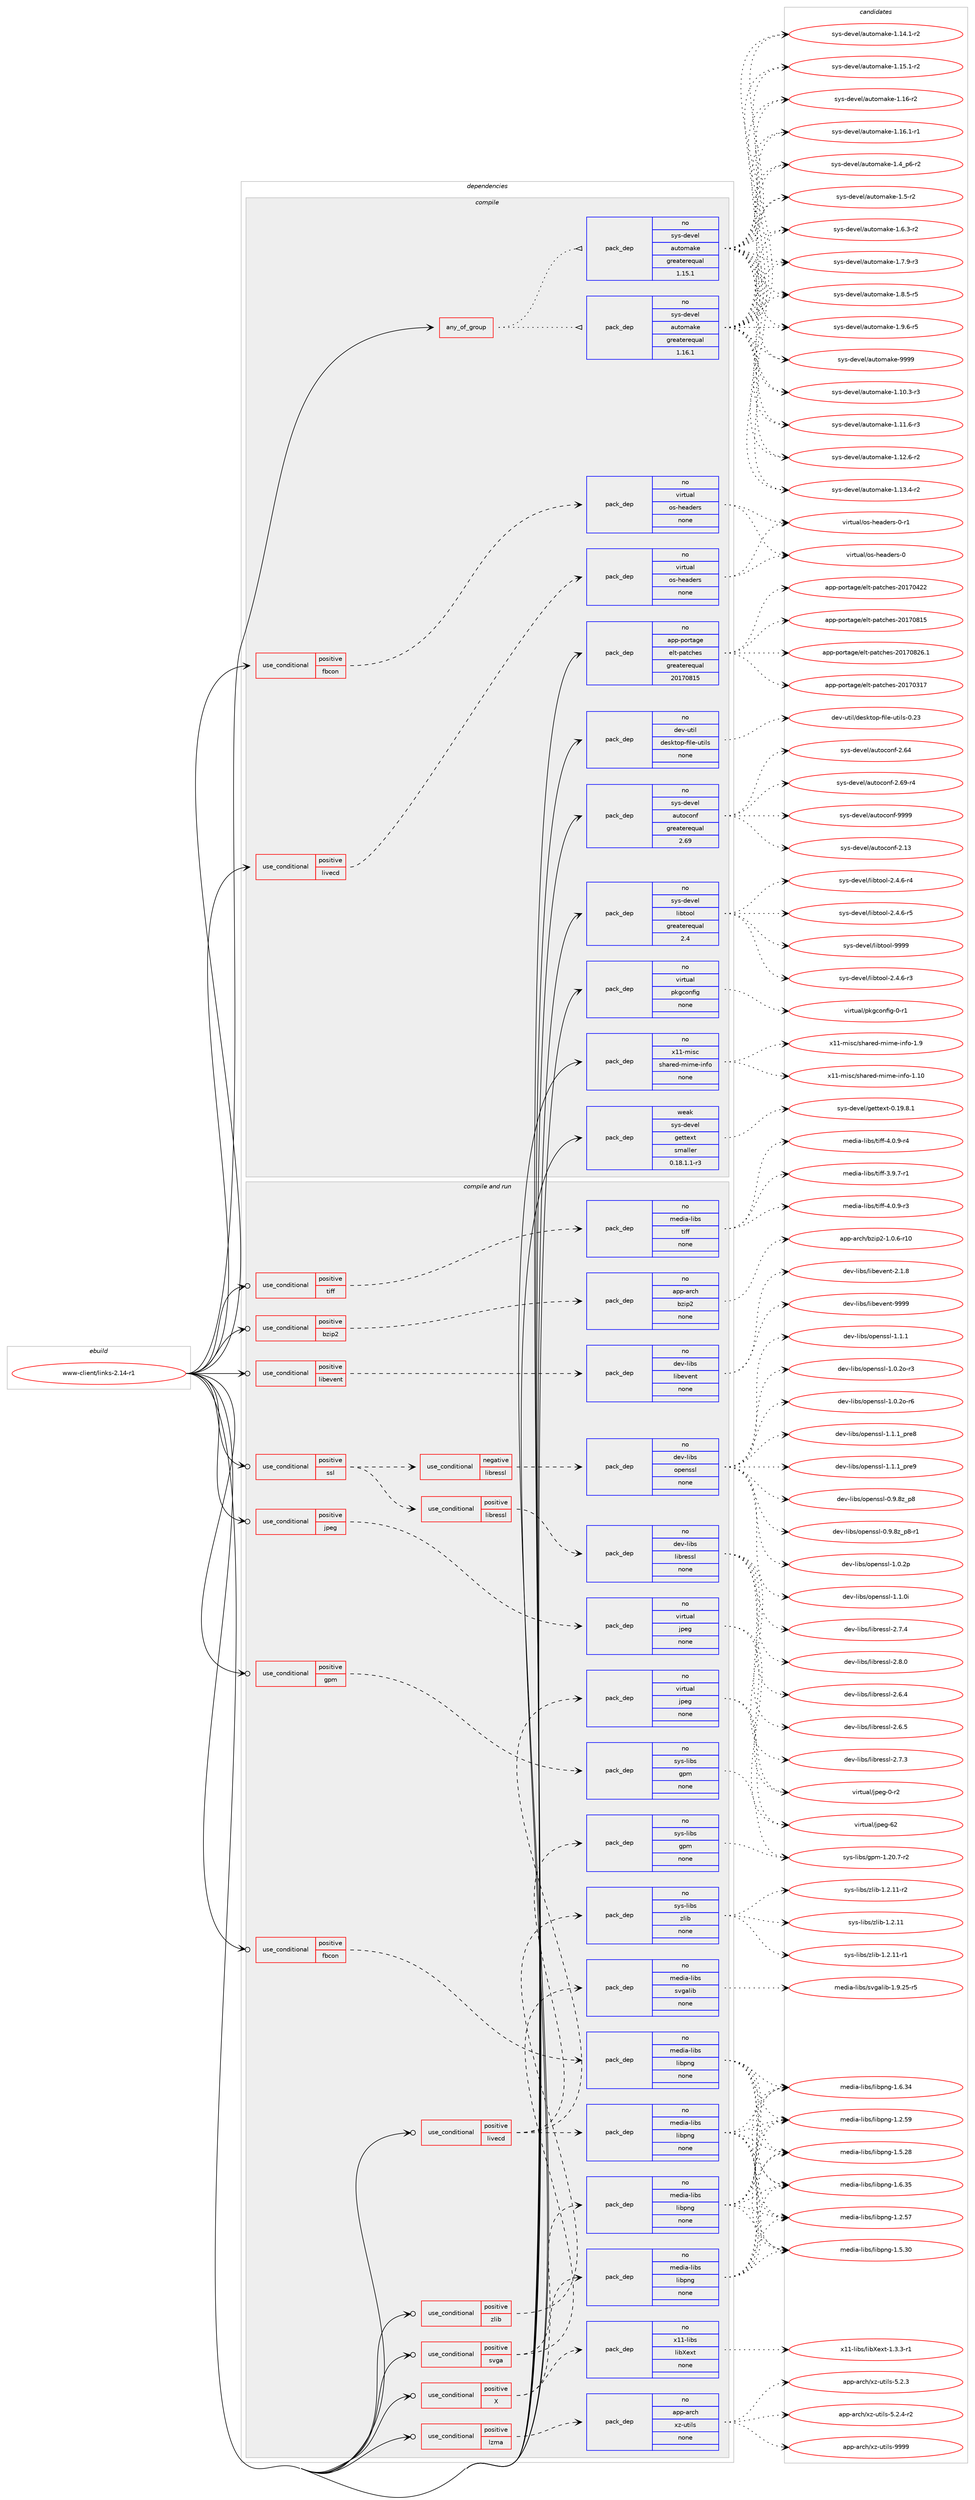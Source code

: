 digraph prolog {

# *************
# Graph options
# *************

newrank=true;
concentrate=true;
compound=true;
graph [rankdir=LR,fontname=Helvetica,fontsize=10,ranksep=1.5];#, ranksep=2.5, nodesep=0.2];
edge  [arrowhead=vee];
node  [fontname=Helvetica,fontsize=10];

# **********
# The ebuild
# **********

subgraph cluster_leftcol {
color=gray;
rank=same;
label=<<i>ebuild</i>>;
id [label="www-client/links-2.14-r1", color=red, width=4, href="../www-client/links-2.14-r1.svg"];
}

# ****************
# The dependencies
# ****************

subgraph cluster_midcol {
color=gray;
label=<<i>dependencies</i>>;
subgraph cluster_compile {
fillcolor="#eeeeee";
style=filled;
label=<<i>compile</i>>;
subgraph any249 {
dependency12171 [label=<<TABLE BORDER="0" CELLBORDER="1" CELLSPACING="0" CELLPADDING="4"><TR><TD CELLPADDING="10">any_of_group</TD></TR></TABLE>>, shape=none, color=red];subgraph pack8174 {
dependency12172 [label=<<TABLE BORDER="0" CELLBORDER="1" CELLSPACING="0" CELLPADDING="4" WIDTH="220"><TR><TD ROWSPAN="6" CELLPADDING="30">pack_dep</TD></TR><TR><TD WIDTH="110">no</TD></TR><TR><TD>sys-devel</TD></TR><TR><TD>automake</TD></TR><TR><TD>greaterequal</TD></TR><TR><TD>1.16.1</TD></TR></TABLE>>, shape=none, color=blue];
}
dependency12171:e -> dependency12172:w [weight=20,style="dotted",arrowhead="oinv"];
subgraph pack8175 {
dependency12173 [label=<<TABLE BORDER="0" CELLBORDER="1" CELLSPACING="0" CELLPADDING="4" WIDTH="220"><TR><TD ROWSPAN="6" CELLPADDING="30">pack_dep</TD></TR><TR><TD WIDTH="110">no</TD></TR><TR><TD>sys-devel</TD></TR><TR><TD>automake</TD></TR><TR><TD>greaterequal</TD></TR><TR><TD>1.15.1</TD></TR></TABLE>>, shape=none, color=blue];
}
dependency12171:e -> dependency12173:w [weight=20,style="dotted",arrowhead="oinv"];
}
id:e -> dependency12171:w [weight=20,style="solid",arrowhead="vee"];
subgraph cond3723 {
dependency12174 [label=<<TABLE BORDER="0" CELLBORDER="1" CELLSPACING="0" CELLPADDING="4"><TR><TD ROWSPAN="3" CELLPADDING="10">use_conditional</TD></TR><TR><TD>positive</TD></TR><TR><TD>fbcon</TD></TR></TABLE>>, shape=none, color=red];
subgraph pack8176 {
dependency12175 [label=<<TABLE BORDER="0" CELLBORDER="1" CELLSPACING="0" CELLPADDING="4" WIDTH="220"><TR><TD ROWSPAN="6" CELLPADDING="30">pack_dep</TD></TR><TR><TD WIDTH="110">no</TD></TR><TR><TD>virtual</TD></TR><TR><TD>os-headers</TD></TR><TR><TD>none</TD></TR><TR><TD></TD></TR></TABLE>>, shape=none, color=blue];
}
dependency12174:e -> dependency12175:w [weight=20,style="dashed",arrowhead="vee"];
}
id:e -> dependency12174:w [weight=20,style="solid",arrowhead="vee"];
subgraph cond3724 {
dependency12176 [label=<<TABLE BORDER="0" CELLBORDER="1" CELLSPACING="0" CELLPADDING="4"><TR><TD ROWSPAN="3" CELLPADDING="10">use_conditional</TD></TR><TR><TD>positive</TD></TR><TR><TD>livecd</TD></TR></TABLE>>, shape=none, color=red];
subgraph pack8177 {
dependency12177 [label=<<TABLE BORDER="0" CELLBORDER="1" CELLSPACING="0" CELLPADDING="4" WIDTH="220"><TR><TD ROWSPAN="6" CELLPADDING="30">pack_dep</TD></TR><TR><TD WIDTH="110">no</TD></TR><TR><TD>virtual</TD></TR><TR><TD>os-headers</TD></TR><TR><TD>none</TD></TR><TR><TD></TD></TR></TABLE>>, shape=none, color=blue];
}
dependency12176:e -> dependency12177:w [weight=20,style="dashed",arrowhead="vee"];
}
id:e -> dependency12176:w [weight=20,style="solid",arrowhead="vee"];
subgraph pack8178 {
dependency12178 [label=<<TABLE BORDER="0" CELLBORDER="1" CELLSPACING="0" CELLPADDING="4" WIDTH="220"><TR><TD ROWSPAN="6" CELLPADDING="30">pack_dep</TD></TR><TR><TD WIDTH="110">no</TD></TR><TR><TD>app-portage</TD></TR><TR><TD>elt-patches</TD></TR><TR><TD>greaterequal</TD></TR><TR><TD>20170815</TD></TR></TABLE>>, shape=none, color=blue];
}
id:e -> dependency12178:w [weight=20,style="solid",arrowhead="vee"];
subgraph pack8179 {
dependency12179 [label=<<TABLE BORDER="0" CELLBORDER="1" CELLSPACING="0" CELLPADDING="4" WIDTH="220"><TR><TD ROWSPAN="6" CELLPADDING="30">pack_dep</TD></TR><TR><TD WIDTH="110">no</TD></TR><TR><TD>dev-util</TD></TR><TR><TD>desktop-file-utils</TD></TR><TR><TD>none</TD></TR><TR><TD></TD></TR></TABLE>>, shape=none, color=blue];
}
id:e -> dependency12179:w [weight=20,style="solid",arrowhead="vee"];
subgraph pack8180 {
dependency12180 [label=<<TABLE BORDER="0" CELLBORDER="1" CELLSPACING="0" CELLPADDING="4" WIDTH="220"><TR><TD ROWSPAN="6" CELLPADDING="30">pack_dep</TD></TR><TR><TD WIDTH="110">no</TD></TR><TR><TD>sys-devel</TD></TR><TR><TD>autoconf</TD></TR><TR><TD>greaterequal</TD></TR><TR><TD>2.69</TD></TR></TABLE>>, shape=none, color=blue];
}
id:e -> dependency12180:w [weight=20,style="solid",arrowhead="vee"];
subgraph pack8181 {
dependency12181 [label=<<TABLE BORDER="0" CELLBORDER="1" CELLSPACING="0" CELLPADDING="4" WIDTH="220"><TR><TD ROWSPAN="6" CELLPADDING="30">pack_dep</TD></TR><TR><TD WIDTH="110">no</TD></TR><TR><TD>sys-devel</TD></TR><TR><TD>libtool</TD></TR><TR><TD>greaterequal</TD></TR><TR><TD>2.4</TD></TR></TABLE>>, shape=none, color=blue];
}
id:e -> dependency12181:w [weight=20,style="solid",arrowhead="vee"];
subgraph pack8182 {
dependency12182 [label=<<TABLE BORDER="0" CELLBORDER="1" CELLSPACING="0" CELLPADDING="4" WIDTH="220"><TR><TD ROWSPAN="6" CELLPADDING="30">pack_dep</TD></TR><TR><TD WIDTH="110">no</TD></TR><TR><TD>virtual</TD></TR><TR><TD>pkgconfig</TD></TR><TR><TD>none</TD></TR><TR><TD></TD></TR></TABLE>>, shape=none, color=blue];
}
id:e -> dependency12182:w [weight=20,style="solid",arrowhead="vee"];
subgraph pack8183 {
dependency12183 [label=<<TABLE BORDER="0" CELLBORDER="1" CELLSPACING="0" CELLPADDING="4" WIDTH="220"><TR><TD ROWSPAN="6" CELLPADDING="30">pack_dep</TD></TR><TR><TD WIDTH="110">no</TD></TR><TR><TD>x11-misc</TD></TR><TR><TD>shared-mime-info</TD></TR><TR><TD>none</TD></TR><TR><TD></TD></TR></TABLE>>, shape=none, color=blue];
}
id:e -> dependency12183:w [weight=20,style="solid",arrowhead="vee"];
subgraph pack8184 {
dependency12184 [label=<<TABLE BORDER="0" CELLBORDER="1" CELLSPACING="0" CELLPADDING="4" WIDTH="220"><TR><TD ROWSPAN="6" CELLPADDING="30">pack_dep</TD></TR><TR><TD WIDTH="110">weak</TD></TR><TR><TD>sys-devel</TD></TR><TR><TD>gettext</TD></TR><TR><TD>smaller</TD></TR><TR><TD>0.18.1.1-r3</TD></TR></TABLE>>, shape=none, color=blue];
}
id:e -> dependency12184:w [weight=20,style="solid",arrowhead="vee"];
}
subgraph cluster_compileandrun {
fillcolor="#eeeeee";
style=filled;
label=<<i>compile and run</i>>;
subgraph cond3725 {
dependency12185 [label=<<TABLE BORDER="0" CELLBORDER="1" CELLSPACING="0" CELLPADDING="4"><TR><TD ROWSPAN="3" CELLPADDING="10">use_conditional</TD></TR><TR><TD>positive</TD></TR><TR><TD>X</TD></TR></TABLE>>, shape=none, color=red];
subgraph pack8185 {
dependency12186 [label=<<TABLE BORDER="0" CELLBORDER="1" CELLSPACING="0" CELLPADDING="4" WIDTH="220"><TR><TD ROWSPAN="6" CELLPADDING="30">pack_dep</TD></TR><TR><TD WIDTH="110">no</TD></TR><TR><TD>media-libs</TD></TR><TR><TD>libpng</TD></TR><TR><TD>none</TD></TR><TR><TD></TD></TR></TABLE>>, shape=none, color=blue];
}
dependency12185:e -> dependency12186:w [weight=20,style="dashed",arrowhead="vee"];
subgraph pack8186 {
dependency12187 [label=<<TABLE BORDER="0" CELLBORDER="1" CELLSPACING="0" CELLPADDING="4" WIDTH="220"><TR><TD ROWSPAN="6" CELLPADDING="30">pack_dep</TD></TR><TR><TD WIDTH="110">no</TD></TR><TR><TD>x11-libs</TD></TR><TR><TD>libXext</TD></TR><TR><TD>none</TD></TR><TR><TD></TD></TR></TABLE>>, shape=none, color=blue];
}
dependency12185:e -> dependency12187:w [weight=20,style="dashed",arrowhead="vee"];
}
id:e -> dependency12185:w [weight=20,style="solid",arrowhead="odotvee"];
subgraph cond3726 {
dependency12188 [label=<<TABLE BORDER="0" CELLBORDER="1" CELLSPACING="0" CELLPADDING="4"><TR><TD ROWSPAN="3" CELLPADDING="10">use_conditional</TD></TR><TR><TD>positive</TD></TR><TR><TD>bzip2</TD></TR></TABLE>>, shape=none, color=red];
subgraph pack8187 {
dependency12189 [label=<<TABLE BORDER="0" CELLBORDER="1" CELLSPACING="0" CELLPADDING="4" WIDTH="220"><TR><TD ROWSPAN="6" CELLPADDING="30">pack_dep</TD></TR><TR><TD WIDTH="110">no</TD></TR><TR><TD>app-arch</TD></TR><TR><TD>bzip2</TD></TR><TR><TD>none</TD></TR><TR><TD></TD></TR></TABLE>>, shape=none, color=blue];
}
dependency12188:e -> dependency12189:w [weight=20,style="dashed",arrowhead="vee"];
}
id:e -> dependency12188:w [weight=20,style="solid",arrowhead="odotvee"];
subgraph cond3727 {
dependency12190 [label=<<TABLE BORDER="0" CELLBORDER="1" CELLSPACING="0" CELLPADDING="4"><TR><TD ROWSPAN="3" CELLPADDING="10">use_conditional</TD></TR><TR><TD>positive</TD></TR><TR><TD>fbcon</TD></TR></TABLE>>, shape=none, color=red];
subgraph pack8188 {
dependency12191 [label=<<TABLE BORDER="0" CELLBORDER="1" CELLSPACING="0" CELLPADDING="4" WIDTH="220"><TR><TD ROWSPAN="6" CELLPADDING="30">pack_dep</TD></TR><TR><TD WIDTH="110">no</TD></TR><TR><TD>media-libs</TD></TR><TR><TD>libpng</TD></TR><TR><TD>none</TD></TR><TR><TD></TD></TR></TABLE>>, shape=none, color=blue];
}
dependency12190:e -> dependency12191:w [weight=20,style="dashed",arrowhead="vee"];
}
id:e -> dependency12190:w [weight=20,style="solid",arrowhead="odotvee"];
subgraph cond3728 {
dependency12192 [label=<<TABLE BORDER="0" CELLBORDER="1" CELLSPACING="0" CELLPADDING="4"><TR><TD ROWSPAN="3" CELLPADDING="10">use_conditional</TD></TR><TR><TD>positive</TD></TR><TR><TD>gpm</TD></TR></TABLE>>, shape=none, color=red];
subgraph pack8189 {
dependency12193 [label=<<TABLE BORDER="0" CELLBORDER="1" CELLSPACING="0" CELLPADDING="4" WIDTH="220"><TR><TD ROWSPAN="6" CELLPADDING="30">pack_dep</TD></TR><TR><TD WIDTH="110">no</TD></TR><TR><TD>sys-libs</TD></TR><TR><TD>gpm</TD></TR><TR><TD>none</TD></TR><TR><TD></TD></TR></TABLE>>, shape=none, color=blue];
}
dependency12192:e -> dependency12193:w [weight=20,style="dashed",arrowhead="vee"];
}
id:e -> dependency12192:w [weight=20,style="solid",arrowhead="odotvee"];
subgraph cond3729 {
dependency12194 [label=<<TABLE BORDER="0" CELLBORDER="1" CELLSPACING="0" CELLPADDING="4"><TR><TD ROWSPAN="3" CELLPADDING="10">use_conditional</TD></TR><TR><TD>positive</TD></TR><TR><TD>jpeg</TD></TR></TABLE>>, shape=none, color=red];
subgraph pack8190 {
dependency12195 [label=<<TABLE BORDER="0" CELLBORDER="1" CELLSPACING="0" CELLPADDING="4" WIDTH="220"><TR><TD ROWSPAN="6" CELLPADDING="30">pack_dep</TD></TR><TR><TD WIDTH="110">no</TD></TR><TR><TD>virtual</TD></TR><TR><TD>jpeg</TD></TR><TR><TD>none</TD></TR><TR><TD></TD></TR></TABLE>>, shape=none, color=blue];
}
dependency12194:e -> dependency12195:w [weight=20,style="dashed",arrowhead="vee"];
}
id:e -> dependency12194:w [weight=20,style="solid",arrowhead="odotvee"];
subgraph cond3730 {
dependency12196 [label=<<TABLE BORDER="0" CELLBORDER="1" CELLSPACING="0" CELLPADDING="4"><TR><TD ROWSPAN="3" CELLPADDING="10">use_conditional</TD></TR><TR><TD>positive</TD></TR><TR><TD>libevent</TD></TR></TABLE>>, shape=none, color=red];
subgraph pack8191 {
dependency12197 [label=<<TABLE BORDER="0" CELLBORDER="1" CELLSPACING="0" CELLPADDING="4" WIDTH="220"><TR><TD ROWSPAN="6" CELLPADDING="30">pack_dep</TD></TR><TR><TD WIDTH="110">no</TD></TR><TR><TD>dev-libs</TD></TR><TR><TD>libevent</TD></TR><TR><TD>none</TD></TR><TR><TD></TD></TR></TABLE>>, shape=none, color=blue];
}
dependency12196:e -> dependency12197:w [weight=20,style="dashed",arrowhead="vee"];
}
id:e -> dependency12196:w [weight=20,style="solid",arrowhead="odotvee"];
subgraph cond3731 {
dependency12198 [label=<<TABLE BORDER="0" CELLBORDER="1" CELLSPACING="0" CELLPADDING="4"><TR><TD ROWSPAN="3" CELLPADDING="10">use_conditional</TD></TR><TR><TD>positive</TD></TR><TR><TD>livecd</TD></TR></TABLE>>, shape=none, color=red];
subgraph pack8192 {
dependency12199 [label=<<TABLE BORDER="0" CELLBORDER="1" CELLSPACING="0" CELLPADDING="4" WIDTH="220"><TR><TD ROWSPAN="6" CELLPADDING="30">pack_dep</TD></TR><TR><TD WIDTH="110">no</TD></TR><TR><TD>media-libs</TD></TR><TR><TD>libpng</TD></TR><TR><TD>none</TD></TR><TR><TD></TD></TR></TABLE>>, shape=none, color=blue];
}
dependency12198:e -> dependency12199:w [weight=20,style="dashed",arrowhead="vee"];
subgraph pack8193 {
dependency12200 [label=<<TABLE BORDER="0" CELLBORDER="1" CELLSPACING="0" CELLPADDING="4" WIDTH="220"><TR><TD ROWSPAN="6" CELLPADDING="30">pack_dep</TD></TR><TR><TD WIDTH="110">no</TD></TR><TR><TD>sys-libs</TD></TR><TR><TD>gpm</TD></TR><TR><TD>none</TD></TR><TR><TD></TD></TR></TABLE>>, shape=none, color=blue];
}
dependency12198:e -> dependency12200:w [weight=20,style="dashed",arrowhead="vee"];
subgraph pack8194 {
dependency12201 [label=<<TABLE BORDER="0" CELLBORDER="1" CELLSPACING="0" CELLPADDING="4" WIDTH="220"><TR><TD ROWSPAN="6" CELLPADDING="30">pack_dep</TD></TR><TR><TD WIDTH="110">no</TD></TR><TR><TD>virtual</TD></TR><TR><TD>jpeg</TD></TR><TR><TD>none</TD></TR><TR><TD></TD></TR></TABLE>>, shape=none, color=blue];
}
dependency12198:e -> dependency12201:w [weight=20,style="dashed",arrowhead="vee"];
}
id:e -> dependency12198:w [weight=20,style="solid",arrowhead="odotvee"];
subgraph cond3732 {
dependency12202 [label=<<TABLE BORDER="0" CELLBORDER="1" CELLSPACING="0" CELLPADDING="4"><TR><TD ROWSPAN="3" CELLPADDING="10">use_conditional</TD></TR><TR><TD>positive</TD></TR><TR><TD>lzma</TD></TR></TABLE>>, shape=none, color=red];
subgraph pack8195 {
dependency12203 [label=<<TABLE BORDER="0" CELLBORDER="1" CELLSPACING="0" CELLPADDING="4" WIDTH="220"><TR><TD ROWSPAN="6" CELLPADDING="30">pack_dep</TD></TR><TR><TD WIDTH="110">no</TD></TR><TR><TD>app-arch</TD></TR><TR><TD>xz-utils</TD></TR><TR><TD>none</TD></TR><TR><TD></TD></TR></TABLE>>, shape=none, color=blue];
}
dependency12202:e -> dependency12203:w [weight=20,style="dashed",arrowhead="vee"];
}
id:e -> dependency12202:w [weight=20,style="solid",arrowhead="odotvee"];
subgraph cond3733 {
dependency12204 [label=<<TABLE BORDER="0" CELLBORDER="1" CELLSPACING="0" CELLPADDING="4"><TR><TD ROWSPAN="3" CELLPADDING="10">use_conditional</TD></TR><TR><TD>positive</TD></TR><TR><TD>ssl</TD></TR></TABLE>>, shape=none, color=red];
subgraph cond3734 {
dependency12205 [label=<<TABLE BORDER="0" CELLBORDER="1" CELLSPACING="0" CELLPADDING="4"><TR><TD ROWSPAN="3" CELLPADDING="10">use_conditional</TD></TR><TR><TD>negative</TD></TR><TR><TD>libressl</TD></TR></TABLE>>, shape=none, color=red];
subgraph pack8196 {
dependency12206 [label=<<TABLE BORDER="0" CELLBORDER="1" CELLSPACING="0" CELLPADDING="4" WIDTH="220"><TR><TD ROWSPAN="6" CELLPADDING="30">pack_dep</TD></TR><TR><TD WIDTH="110">no</TD></TR><TR><TD>dev-libs</TD></TR><TR><TD>openssl</TD></TR><TR><TD>none</TD></TR><TR><TD></TD></TR></TABLE>>, shape=none, color=blue];
}
dependency12205:e -> dependency12206:w [weight=20,style="dashed",arrowhead="vee"];
}
dependency12204:e -> dependency12205:w [weight=20,style="dashed",arrowhead="vee"];
subgraph cond3735 {
dependency12207 [label=<<TABLE BORDER="0" CELLBORDER="1" CELLSPACING="0" CELLPADDING="4"><TR><TD ROWSPAN="3" CELLPADDING="10">use_conditional</TD></TR><TR><TD>positive</TD></TR><TR><TD>libressl</TD></TR></TABLE>>, shape=none, color=red];
subgraph pack8197 {
dependency12208 [label=<<TABLE BORDER="0" CELLBORDER="1" CELLSPACING="0" CELLPADDING="4" WIDTH="220"><TR><TD ROWSPAN="6" CELLPADDING="30">pack_dep</TD></TR><TR><TD WIDTH="110">no</TD></TR><TR><TD>dev-libs</TD></TR><TR><TD>libressl</TD></TR><TR><TD>none</TD></TR><TR><TD></TD></TR></TABLE>>, shape=none, color=blue];
}
dependency12207:e -> dependency12208:w [weight=20,style="dashed",arrowhead="vee"];
}
dependency12204:e -> dependency12207:w [weight=20,style="dashed",arrowhead="vee"];
}
id:e -> dependency12204:w [weight=20,style="solid",arrowhead="odotvee"];
subgraph cond3736 {
dependency12209 [label=<<TABLE BORDER="0" CELLBORDER="1" CELLSPACING="0" CELLPADDING="4"><TR><TD ROWSPAN="3" CELLPADDING="10">use_conditional</TD></TR><TR><TD>positive</TD></TR><TR><TD>svga</TD></TR></TABLE>>, shape=none, color=red];
subgraph pack8198 {
dependency12210 [label=<<TABLE BORDER="0" CELLBORDER="1" CELLSPACING="0" CELLPADDING="4" WIDTH="220"><TR><TD ROWSPAN="6" CELLPADDING="30">pack_dep</TD></TR><TR><TD WIDTH="110">no</TD></TR><TR><TD>media-libs</TD></TR><TR><TD>libpng</TD></TR><TR><TD>none</TD></TR><TR><TD></TD></TR></TABLE>>, shape=none, color=blue];
}
dependency12209:e -> dependency12210:w [weight=20,style="dashed",arrowhead="vee"];
subgraph pack8199 {
dependency12211 [label=<<TABLE BORDER="0" CELLBORDER="1" CELLSPACING="0" CELLPADDING="4" WIDTH="220"><TR><TD ROWSPAN="6" CELLPADDING="30">pack_dep</TD></TR><TR><TD WIDTH="110">no</TD></TR><TR><TD>media-libs</TD></TR><TR><TD>svgalib</TD></TR><TR><TD>none</TD></TR><TR><TD></TD></TR></TABLE>>, shape=none, color=blue];
}
dependency12209:e -> dependency12211:w [weight=20,style="dashed",arrowhead="vee"];
}
id:e -> dependency12209:w [weight=20,style="solid",arrowhead="odotvee"];
subgraph cond3737 {
dependency12212 [label=<<TABLE BORDER="0" CELLBORDER="1" CELLSPACING="0" CELLPADDING="4"><TR><TD ROWSPAN="3" CELLPADDING="10">use_conditional</TD></TR><TR><TD>positive</TD></TR><TR><TD>tiff</TD></TR></TABLE>>, shape=none, color=red];
subgraph pack8200 {
dependency12213 [label=<<TABLE BORDER="0" CELLBORDER="1" CELLSPACING="0" CELLPADDING="4" WIDTH="220"><TR><TD ROWSPAN="6" CELLPADDING="30">pack_dep</TD></TR><TR><TD WIDTH="110">no</TD></TR><TR><TD>media-libs</TD></TR><TR><TD>tiff</TD></TR><TR><TD>none</TD></TR><TR><TD></TD></TR></TABLE>>, shape=none, color=blue];
}
dependency12212:e -> dependency12213:w [weight=20,style="dashed",arrowhead="vee"];
}
id:e -> dependency12212:w [weight=20,style="solid",arrowhead="odotvee"];
subgraph cond3738 {
dependency12214 [label=<<TABLE BORDER="0" CELLBORDER="1" CELLSPACING="0" CELLPADDING="4"><TR><TD ROWSPAN="3" CELLPADDING="10">use_conditional</TD></TR><TR><TD>positive</TD></TR><TR><TD>zlib</TD></TR></TABLE>>, shape=none, color=red];
subgraph pack8201 {
dependency12215 [label=<<TABLE BORDER="0" CELLBORDER="1" CELLSPACING="0" CELLPADDING="4" WIDTH="220"><TR><TD ROWSPAN="6" CELLPADDING="30">pack_dep</TD></TR><TR><TD WIDTH="110">no</TD></TR><TR><TD>sys-libs</TD></TR><TR><TD>zlib</TD></TR><TR><TD>none</TD></TR><TR><TD></TD></TR></TABLE>>, shape=none, color=blue];
}
dependency12214:e -> dependency12215:w [weight=20,style="dashed",arrowhead="vee"];
}
id:e -> dependency12214:w [weight=20,style="solid",arrowhead="odotvee"];
}
subgraph cluster_run {
fillcolor="#eeeeee";
style=filled;
label=<<i>run</i>>;
}
}

# **************
# The candidates
# **************

subgraph cluster_choices {
rank=same;
color=gray;
label=<<i>candidates</i>>;

subgraph choice8174 {
color=black;
nodesep=1;
choice11512111545100101118101108479711711611110997107101454946494846514511451 [label="sys-devel/automake-1.10.3-r3", color=red, width=4,href="../sys-devel/automake-1.10.3-r3.svg"];
choice11512111545100101118101108479711711611110997107101454946494946544511451 [label="sys-devel/automake-1.11.6-r3", color=red, width=4,href="../sys-devel/automake-1.11.6-r3.svg"];
choice11512111545100101118101108479711711611110997107101454946495046544511450 [label="sys-devel/automake-1.12.6-r2", color=red, width=4,href="../sys-devel/automake-1.12.6-r2.svg"];
choice11512111545100101118101108479711711611110997107101454946495146524511450 [label="sys-devel/automake-1.13.4-r2", color=red, width=4,href="../sys-devel/automake-1.13.4-r2.svg"];
choice11512111545100101118101108479711711611110997107101454946495246494511450 [label="sys-devel/automake-1.14.1-r2", color=red, width=4,href="../sys-devel/automake-1.14.1-r2.svg"];
choice11512111545100101118101108479711711611110997107101454946495346494511450 [label="sys-devel/automake-1.15.1-r2", color=red, width=4,href="../sys-devel/automake-1.15.1-r2.svg"];
choice1151211154510010111810110847971171161111099710710145494649544511450 [label="sys-devel/automake-1.16-r2", color=red, width=4,href="../sys-devel/automake-1.16-r2.svg"];
choice11512111545100101118101108479711711611110997107101454946495446494511449 [label="sys-devel/automake-1.16.1-r1", color=red, width=4,href="../sys-devel/automake-1.16.1-r1.svg"];
choice115121115451001011181011084797117116111109971071014549465295112544511450 [label="sys-devel/automake-1.4_p6-r2", color=red, width=4,href="../sys-devel/automake-1.4_p6-r2.svg"];
choice11512111545100101118101108479711711611110997107101454946534511450 [label="sys-devel/automake-1.5-r2", color=red, width=4,href="../sys-devel/automake-1.5-r2.svg"];
choice115121115451001011181011084797117116111109971071014549465446514511450 [label="sys-devel/automake-1.6.3-r2", color=red, width=4,href="../sys-devel/automake-1.6.3-r2.svg"];
choice115121115451001011181011084797117116111109971071014549465546574511451 [label="sys-devel/automake-1.7.9-r3", color=red, width=4,href="../sys-devel/automake-1.7.9-r3.svg"];
choice115121115451001011181011084797117116111109971071014549465646534511453 [label="sys-devel/automake-1.8.5-r5", color=red, width=4,href="../sys-devel/automake-1.8.5-r5.svg"];
choice115121115451001011181011084797117116111109971071014549465746544511453 [label="sys-devel/automake-1.9.6-r5", color=red, width=4,href="../sys-devel/automake-1.9.6-r5.svg"];
choice115121115451001011181011084797117116111109971071014557575757 [label="sys-devel/automake-9999", color=red, width=4,href="../sys-devel/automake-9999.svg"];
dependency12172:e -> choice11512111545100101118101108479711711611110997107101454946494846514511451:w [style=dotted,weight="100"];
dependency12172:e -> choice11512111545100101118101108479711711611110997107101454946494946544511451:w [style=dotted,weight="100"];
dependency12172:e -> choice11512111545100101118101108479711711611110997107101454946495046544511450:w [style=dotted,weight="100"];
dependency12172:e -> choice11512111545100101118101108479711711611110997107101454946495146524511450:w [style=dotted,weight="100"];
dependency12172:e -> choice11512111545100101118101108479711711611110997107101454946495246494511450:w [style=dotted,weight="100"];
dependency12172:e -> choice11512111545100101118101108479711711611110997107101454946495346494511450:w [style=dotted,weight="100"];
dependency12172:e -> choice1151211154510010111810110847971171161111099710710145494649544511450:w [style=dotted,weight="100"];
dependency12172:e -> choice11512111545100101118101108479711711611110997107101454946495446494511449:w [style=dotted,weight="100"];
dependency12172:e -> choice115121115451001011181011084797117116111109971071014549465295112544511450:w [style=dotted,weight="100"];
dependency12172:e -> choice11512111545100101118101108479711711611110997107101454946534511450:w [style=dotted,weight="100"];
dependency12172:e -> choice115121115451001011181011084797117116111109971071014549465446514511450:w [style=dotted,weight="100"];
dependency12172:e -> choice115121115451001011181011084797117116111109971071014549465546574511451:w [style=dotted,weight="100"];
dependency12172:e -> choice115121115451001011181011084797117116111109971071014549465646534511453:w [style=dotted,weight="100"];
dependency12172:e -> choice115121115451001011181011084797117116111109971071014549465746544511453:w [style=dotted,weight="100"];
dependency12172:e -> choice115121115451001011181011084797117116111109971071014557575757:w [style=dotted,weight="100"];
}
subgraph choice8175 {
color=black;
nodesep=1;
choice11512111545100101118101108479711711611110997107101454946494846514511451 [label="sys-devel/automake-1.10.3-r3", color=red, width=4,href="../sys-devel/automake-1.10.3-r3.svg"];
choice11512111545100101118101108479711711611110997107101454946494946544511451 [label="sys-devel/automake-1.11.6-r3", color=red, width=4,href="../sys-devel/automake-1.11.6-r3.svg"];
choice11512111545100101118101108479711711611110997107101454946495046544511450 [label="sys-devel/automake-1.12.6-r2", color=red, width=4,href="../sys-devel/automake-1.12.6-r2.svg"];
choice11512111545100101118101108479711711611110997107101454946495146524511450 [label="sys-devel/automake-1.13.4-r2", color=red, width=4,href="../sys-devel/automake-1.13.4-r2.svg"];
choice11512111545100101118101108479711711611110997107101454946495246494511450 [label="sys-devel/automake-1.14.1-r2", color=red, width=4,href="../sys-devel/automake-1.14.1-r2.svg"];
choice11512111545100101118101108479711711611110997107101454946495346494511450 [label="sys-devel/automake-1.15.1-r2", color=red, width=4,href="../sys-devel/automake-1.15.1-r2.svg"];
choice1151211154510010111810110847971171161111099710710145494649544511450 [label="sys-devel/automake-1.16-r2", color=red, width=4,href="../sys-devel/automake-1.16-r2.svg"];
choice11512111545100101118101108479711711611110997107101454946495446494511449 [label="sys-devel/automake-1.16.1-r1", color=red, width=4,href="../sys-devel/automake-1.16.1-r1.svg"];
choice115121115451001011181011084797117116111109971071014549465295112544511450 [label="sys-devel/automake-1.4_p6-r2", color=red, width=4,href="../sys-devel/automake-1.4_p6-r2.svg"];
choice11512111545100101118101108479711711611110997107101454946534511450 [label="sys-devel/automake-1.5-r2", color=red, width=4,href="../sys-devel/automake-1.5-r2.svg"];
choice115121115451001011181011084797117116111109971071014549465446514511450 [label="sys-devel/automake-1.6.3-r2", color=red, width=4,href="../sys-devel/automake-1.6.3-r2.svg"];
choice115121115451001011181011084797117116111109971071014549465546574511451 [label="sys-devel/automake-1.7.9-r3", color=red, width=4,href="../sys-devel/automake-1.7.9-r3.svg"];
choice115121115451001011181011084797117116111109971071014549465646534511453 [label="sys-devel/automake-1.8.5-r5", color=red, width=4,href="../sys-devel/automake-1.8.5-r5.svg"];
choice115121115451001011181011084797117116111109971071014549465746544511453 [label="sys-devel/automake-1.9.6-r5", color=red, width=4,href="../sys-devel/automake-1.9.6-r5.svg"];
choice115121115451001011181011084797117116111109971071014557575757 [label="sys-devel/automake-9999", color=red, width=4,href="../sys-devel/automake-9999.svg"];
dependency12173:e -> choice11512111545100101118101108479711711611110997107101454946494846514511451:w [style=dotted,weight="100"];
dependency12173:e -> choice11512111545100101118101108479711711611110997107101454946494946544511451:w [style=dotted,weight="100"];
dependency12173:e -> choice11512111545100101118101108479711711611110997107101454946495046544511450:w [style=dotted,weight="100"];
dependency12173:e -> choice11512111545100101118101108479711711611110997107101454946495146524511450:w [style=dotted,weight="100"];
dependency12173:e -> choice11512111545100101118101108479711711611110997107101454946495246494511450:w [style=dotted,weight="100"];
dependency12173:e -> choice11512111545100101118101108479711711611110997107101454946495346494511450:w [style=dotted,weight="100"];
dependency12173:e -> choice1151211154510010111810110847971171161111099710710145494649544511450:w [style=dotted,weight="100"];
dependency12173:e -> choice11512111545100101118101108479711711611110997107101454946495446494511449:w [style=dotted,weight="100"];
dependency12173:e -> choice115121115451001011181011084797117116111109971071014549465295112544511450:w [style=dotted,weight="100"];
dependency12173:e -> choice11512111545100101118101108479711711611110997107101454946534511450:w [style=dotted,weight="100"];
dependency12173:e -> choice115121115451001011181011084797117116111109971071014549465446514511450:w [style=dotted,weight="100"];
dependency12173:e -> choice115121115451001011181011084797117116111109971071014549465546574511451:w [style=dotted,weight="100"];
dependency12173:e -> choice115121115451001011181011084797117116111109971071014549465646534511453:w [style=dotted,weight="100"];
dependency12173:e -> choice115121115451001011181011084797117116111109971071014549465746544511453:w [style=dotted,weight="100"];
dependency12173:e -> choice115121115451001011181011084797117116111109971071014557575757:w [style=dotted,weight="100"];
}
subgraph choice8176 {
color=black;
nodesep=1;
choice118105114116117971084711111545104101971001011141154548 [label="virtual/os-headers-0", color=red, width=4,href="../virtual/os-headers-0.svg"];
choice1181051141161179710847111115451041019710010111411545484511449 [label="virtual/os-headers-0-r1", color=red, width=4,href="../virtual/os-headers-0-r1.svg"];
dependency12175:e -> choice118105114116117971084711111545104101971001011141154548:w [style=dotted,weight="100"];
dependency12175:e -> choice1181051141161179710847111115451041019710010111411545484511449:w [style=dotted,weight="100"];
}
subgraph choice8177 {
color=black;
nodesep=1;
choice118105114116117971084711111545104101971001011141154548 [label="virtual/os-headers-0", color=red, width=4,href="../virtual/os-headers-0.svg"];
choice1181051141161179710847111115451041019710010111411545484511449 [label="virtual/os-headers-0-r1", color=red, width=4,href="../virtual/os-headers-0-r1.svg"];
dependency12177:e -> choice118105114116117971084711111545104101971001011141154548:w [style=dotted,weight="100"];
dependency12177:e -> choice1181051141161179710847111115451041019710010111411545484511449:w [style=dotted,weight="100"];
}
subgraph choice8178 {
color=black;
nodesep=1;
choice97112112451121111141169710310147101108116451129711699104101115455048495548514955 [label="app-portage/elt-patches-20170317", color=red, width=4,href="../app-portage/elt-patches-20170317.svg"];
choice97112112451121111141169710310147101108116451129711699104101115455048495548525050 [label="app-portage/elt-patches-20170422", color=red, width=4,href="../app-portage/elt-patches-20170422.svg"];
choice97112112451121111141169710310147101108116451129711699104101115455048495548564953 [label="app-portage/elt-patches-20170815", color=red, width=4,href="../app-portage/elt-patches-20170815.svg"];
choice971121124511211111411697103101471011081164511297116991041011154550484955485650544649 [label="app-portage/elt-patches-20170826.1", color=red, width=4,href="../app-portage/elt-patches-20170826.1.svg"];
dependency12178:e -> choice97112112451121111141169710310147101108116451129711699104101115455048495548514955:w [style=dotted,weight="100"];
dependency12178:e -> choice97112112451121111141169710310147101108116451129711699104101115455048495548525050:w [style=dotted,weight="100"];
dependency12178:e -> choice97112112451121111141169710310147101108116451129711699104101115455048495548564953:w [style=dotted,weight="100"];
dependency12178:e -> choice971121124511211111411697103101471011081164511297116991041011154550484955485650544649:w [style=dotted,weight="100"];
}
subgraph choice8179 {
color=black;
nodesep=1;
choice100101118451171161051084710010111510711611111245102105108101451171161051081154548465051 [label="dev-util/desktop-file-utils-0.23", color=red, width=4,href="../dev-util/desktop-file-utils-0.23.svg"];
dependency12179:e -> choice100101118451171161051084710010111510711611111245102105108101451171161051081154548465051:w [style=dotted,weight="100"];
}
subgraph choice8180 {
color=black;
nodesep=1;
choice115121115451001011181011084797117116111991111101024550464951 [label="sys-devel/autoconf-2.13", color=red, width=4,href="../sys-devel/autoconf-2.13.svg"];
choice115121115451001011181011084797117116111991111101024550465452 [label="sys-devel/autoconf-2.64", color=red, width=4,href="../sys-devel/autoconf-2.64.svg"];
choice1151211154510010111810110847971171161119911111010245504654574511452 [label="sys-devel/autoconf-2.69-r4", color=red, width=4,href="../sys-devel/autoconf-2.69-r4.svg"];
choice115121115451001011181011084797117116111991111101024557575757 [label="sys-devel/autoconf-9999", color=red, width=4,href="../sys-devel/autoconf-9999.svg"];
dependency12180:e -> choice115121115451001011181011084797117116111991111101024550464951:w [style=dotted,weight="100"];
dependency12180:e -> choice115121115451001011181011084797117116111991111101024550465452:w [style=dotted,weight="100"];
dependency12180:e -> choice1151211154510010111810110847971171161119911111010245504654574511452:w [style=dotted,weight="100"];
dependency12180:e -> choice115121115451001011181011084797117116111991111101024557575757:w [style=dotted,weight="100"];
}
subgraph choice8181 {
color=black;
nodesep=1;
choice1151211154510010111810110847108105981161111111084550465246544511451 [label="sys-devel/libtool-2.4.6-r3", color=red, width=4,href="../sys-devel/libtool-2.4.6-r3.svg"];
choice1151211154510010111810110847108105981161111111084550465246544511452 [label="sys-devel/libtool-2.4.6-r4", color=red, width=4,href="../sys-devel/libtool-2.4.6-r4.svg"];
choice1151211154510010111810110847108105981161111111084550465246544511453 [label="sys-devel/libtool-2.4.6-r5", color=red, width=4,href="../sys-devel/libtool-2.4.6-r5.svg"];
choice1151211154510010111810110847108105981161111111084557575757 [label="sys-devel/libtool-9999", color=red, width=4,href="../sys-devel/libtool-9999.svg"];
dependency12181:e -> choice1151211154510010111810110847108105981161111111084550465246544511451:w [style=dotted,weight="100"];
dependency12181:e -> choice1151211154510010111810110847108105981161111111084550465246544511452:w [style=dotted,weight="100"];
dependency12181:e -> choice1151211154510010111810110847108105981161111111084550465246544511453:w [style=dotted,weight="100"];
dependency12181:e -> choice1151211154510010111810110847108105981161111111084557575757:w [style=dotted,weight="100"];
}
subgraph choice8182 {
color=black;
nodesep=1;
choice11810511411611797108471121071039911111010210510345484511449 [label="virtual/pkgconfig-0-r1", color=red, width=4,href="../virtual/pkgconfig-0-r1.svg"];
dependency12182:e -> choice11810511411611797108471121071039911111010210510345484511449:w [style=dotted,weight="100"];
}
subgraph choice8183 {
color=black;
nodesep=1;
choice12049494510910511599471151049711410110045109105109101451051101021114549464948 [label="x11-misc/shared-mime-info-1.10", color=red, width=4,href="../x11-misc/shared-mime-info-1.10.svg"];
choice120494945109105115994711510497114101100451091051091014510511010211145494657 [label="x11-misc/shared-mime-info-1.9", color=red, width=4,href="../x11-misc/shared-mime-info-1.9.svg"];
dependency12183:e -> choice12049494510910511599471151049711410110045109105109101451051101021114549464948:w [style=dotted,weight="100"];
dependency12183:e -> choice120494945109105115994711510497114101100451091051091014510511010211145494657:w [style=dotted,weight="100"];
}
subgraph choice8184 {
color=black;
nodesep=1;
choice1151211154510010111810110847103101116116101120116454846495746564649 [label="sys-devel/gettext-0.19.8.1", color=red, width=4,href="../sys-devel/gettext-0.19.8.1.svg"];
dependency12184:e -> choice1151211154510010111810110847103101116116101120116454846495746564649:w [style=dotted,weight="100"];
}
subgraph choice8185 {
color=black;
nodesep=1;
choice109101100105974510810598115471081059811211010345494650465355 [label="media-libs/libpng-1.2.57", color=red, width=4,href="../media-libs/libpng-1.2.57.svg"];
choice109101100105974510810598115471081059811211010345494650465357 [label="media-libs/libpng-1.2.59", color=red, width=4,href="../media-libs/libpng-1.2.59.svg"];
choice109101100105974510810598115471081059811211010345494653465056 [label="media-libs/libpng-1.5.28", color=red, width=4,href="../media-libs/libpng-1.5.28.svg"];
choice109101100105974510810598115471081059811211010345494653465148 [label="media-libs/libpng-1.5.30", color=red, width=4,href="../media-libs/libpng-1.5.30.svg"];
choice109101100105974510810598115471081059811211010345494654465152 [label="media-libs/libpng-1.6.34", color=red, width=4,href="../media-libs/libpng-1.6.34.svg"];
choice109101100105974510810598115471081059811211010345494654465153 [label="media-libs/libpng-1.6.35", color=red, width=4,href="../media-libs/libpng-1.6.35.svg"];
dependency12186:e -> choice109101100105974510810598115471081059811211010345494650465355:w [style=dotted,weight="100"];
dependency12186:e -> choice109101100105974510810598115471081059811211010345494650465357:w [style=dotted,weight="100"];
dependency12186:e -> choice109101100105974510810598115471081059811211010345494653465056:w [style=dotted,weight="100"];
dependency12186:e -> choice109101100105974510810598115471081059811211010345494653465148:w [style=dotted,weight="100"];
dependency12186:e -> choice109101100105974510810598115471081059811211010345494654465152:w [style=dotted,weight="100"];
dependency12186:e -> choice109101100105974510810598115471081059811211010345494654465153:w [style=dotted,weight="100"];
}
subgraph choice8186 {
color=black;
nodesep=1;
choice120494945108105981154710810598881011201164549465146514511449 [label="x11-libs/libXext-1.3.3-r1", color=red, width=4,href="../x11-libs/libXext-1.3.3-r1.svg"];
dependency12187:e -> choice120494945108105981154710810598881011201164549465146514511449:w [style=dotted,weight="100"];
}
subgraph choice8187 {
color=black;
nodesep=1;
choice97112112459711499104479812210511250454946484654451144948 [label="app-arch/bzip2-1.0.6-r10", color=red, width=4,href="../app-arch/bzip2-1.0.6-r10.svg"];
dependency12189:e -> choice97112112459711499104479812210511250454946484654451144948:w [style=dotted,weight="100"];
}
subgraph choice8188 {
color=black;
nodesep=1;
choice109101100105974510810598115471081059811211010345494650465355 [label="media-libs/libpng-1.2.57", color=red, width=4,href="../media-libs/libpng-1.2.57.svg"];
choice109101100105974510810598115471081059811211010345494650465357 [label="media-libs/libpng-1.2.59", color=red, width=4,href="../media-libs/libpng-1.2.59.svg"];
choice109101100105974510810598115471081059811211010345494653465056 [label="media-libs/libpng-1.5.28", color=red, width=4,href="../media-libs/libpng-1.5.28.svg"];
choice109101100105974510810598115471081059811211010345494653465148 [label="media-libs/libpng-1.5.30", color=red, width=4,href="../media-libs/libpng-1.5.30.svg"];
choice109101100105974510810598115471081059811211010345494654465152 [label="media-libs/libpng-1.6.34", color=red, width=4,href="../media-libs/libpng-1.6.34.svg"];
choice109101100105974510810598115471081059811211010345494654465153 [label="media-libs/libpng-1.6.35", color=red, width=4,href="../media-libs/libpng-1.6.35.svg"];
dependency12191:e -> choice109101100105974510810598115471081059811211010345494650465355:w [style=dotted,weight="100"];
dependency12191:e -> choice109101100105974510810598115471081059811211010345494650465357:w [style=dotted,weight="100"];
dependency12191:e -> choice109101100105974510810598115471081059811211010345494653465056:w [style=dotted,weight="100"];
dependency12191:e -> choice109101100105974510810598115471081059811211010345494653465148:w [style=dotted,weight="100"];
dependency12191:e -> choice109101100105974510810598115471081059811211010345494654465152:w [style=dotted,weight="100"];
dependency12191:e -> choice109101100105974510810598115471081059811211010345494654465153:w [style=dotted,weight="100"];
}
subgraph choice8189 {
color=black;
nodesep=1;
choice115121115451081059811547103112109454946504846554511450 [label="sys-libs/gpm-1.20.7-r2", color=red, width=4,href="../sys-libs/gpm-1.20.7-r2.svg"];
dependency12193:e -> choice115121115451081059811547103112109454946504846554511450:w [style=dotted,weight="100"];
}
subgraph choice8190 {
color=black;
nodesep=1;
choice118105114116117971084710611210110345484511450 [label="virtual/jpeg-0-r2", color=red, width=4,href="../virtual/jpeg-0-r2.svg"];
choice1181051141161179710847106112101103455450 [label="virtual/jpeg-62", color=red, width=4,href="../virtual/jpeg-62.svg"];
dependency12195:e -> choice118105114116117971084710611210110345484511450:w [style=dotted,weight="100"];
dependency12195:e -> choice1181051141161179710847106112101103455450:w [style=dotted,weight="100"];
}
subgraph choice8191 {
color=black;
nodesep=1;
choice10010111845108105981154710810598101118101110116455046494656 [label="dev-libs/libevent-2.1.8", color=red, width=4,href="../dev-libs/libevent-2.1.8.svg"];
choice100101118451081059811547108105981011181011101164557575757 [label="dev-libs/libevent-9999", color=red, width=4,href="../dev-libs/libevent-9999.svg"];
dependency12197:e -> choice10010111845108105981154710810598101118101110116455046494656:w [style=dotted,weight="100"];
dependency12197:e -> choice100101118451081059811547108105981011181011101164557575757:w [style=dotted,weight="100"];
}
subgraph choice8192 {
color=black;
nodesep=1;
choice109101100105974510810598115471081059811211010345494650465355 [label="media-libs/libpng-1.2.57", color=red, width=4,href="../media-libs/libpng-1.2.57.svg"];
choice109101100105974510810598115471081059811211010345494650465357 [label="media-libs/libpng-1.2.59", color=red, width=4,href="../media-libs/libpng-1.2.59.svg"];
choice109101100105974510810598115471081059811211010345494653465056 [label="media-libs/libpng-1.5.28", color=red, width=4,href="../media-libs/libpng-1.5.28.svg"];
choice109101100105974510810598115471081059811211010345494653465148 [label="media-libs/libpng-1.5.30", color=red, width=4,href="../media-libs/libpng-1.5.30.svg"];
choice109101100105974510810598115471081059811211010345494654465152 [label="media-libs/libpng-1.6.34", color=red, width=4,href="../media-libs/libpng-1.6.34.svg"];
choice109101100105974510810598115471081059811211010345494654465153 [label="media-libs/libpng-1.6.35", color=red, width=4,href="../media-libs/libpng-1.6.35.svg"];
dependency12199:e -> choice109101100105974510810598115471081059811211010345494650465355:w [style=dotted,weight="100"];
dependency12199:e -> choice109101100105974510810598115471081059811211010345494650465357:w [style=dotted,weight="100"];
dependency12199:e -> choice109101100105974510810598115471081059811211010345494653465056:w [style=dotted,weight="100"];
dependency12199:e -> choice109101100105974510810598115471081059811211010345494653465148:w [style=dotted,weight="100"];
dependency12199:e -> choice109101100105974510810598115471081059811211010345494654465152:w [style=dotted,weight="100"];
dependency12199:e -> choice109101100105974510810598115471081059811211010345494654465153:w [style=dotted,weight="100"];
}
subgraph choice8193 {
color=black;
nodesep=1;
choice115121115451081059811547103112109454946504846554511450 [label="sys-libs/gpm-1.20.7-r2", color=red, width=4,href="../sys-libs/gpm-1.20.7-r2.svg"];
dependency12200:e -> choice115121115451081059811547103112109454946504846554511450:w [style=dotted,weight="100"];
}
subgraph choice8194 {
color=black;
nodesep=1;
choice118105114116117971084710611210110345484511450 [label="virtual/jpeg-0-r2", color=red, width=4,href="../virtual/jpeg-0-r2.svg"];
choice1181051141161179710847106112101103455450 [label="virtual/jpeg-62", color=red, width=4,href="../virtual/jpeg-62.svg"];
dependency12201:e -> choice118105114116117971084710611210110345484511450:w [style=dotted,weight="100"];
dependency12201:e -> choice1181051141161179710847106112101103455450:w [style=dotted,weight="100"];
}
subgraph choice8195 {
color=black;
nodesep=1;
choice971121124597114991044712012245117116105108115455346504651 [label="app-arch/xz-utils-5.2.3", color=red, width=4,href="../app-arch/xz-utils-5.2.3.svg"];
choice9711211245971149910447120122451171161051081154553465046524511450 [label="app-arch/xz-utils-5.2.4-r2", color=red, width=4,href="../app-arch/xz-utils-5.2.4-r2.svg"];
choice9711211245971149910447120122451171161051081154557575757 [label="app-arch/xz-utils-9999", color=red, width=4,href="../app-arch/xz-utils-9999.svg"];
dependency12203:e -> choice971121124597114991044712012245117116105108115455346504651:w [style=dotted,weight="100"];
dependency12203:e -> choice9711211245971149910447120122451171161051081154553465046524511450:w [style=dotted,weight="100"];
dependency12203:e -> choice9711211245971149910447120122451171161051081154557575757:w [style=dotted,weight="100"];
}
subgraph choice8196 {
color=black;
nodesep=1;
choice1001011184510810598115471111121011101151151084549464846501114511451 [label="dev-libs/openssl-1.0.2o-r3", color=red, width=4,href="../dev-libs/openssl-1.0.2o-r3.svg"];
choice1001011184510810598115471111121011101151151084549464846501114511454 [label="dev-libs/openssl-1.0.2o-r6", color=red, width=4,href="../dev-libs/openssl-1.0.2o-r6.svg"];
choice1001011184510810598115471111121011101151151084549464946499511211410156 [label="dev-libs/openssl-1.1.1_pre8", color=red, width=4,href="../dev-libs/openssl-1.1.1_pre8.svg"];
choice1001011184510810598115471111121011101151151084549464946499511211410157 [label="dev-libs/openssl-1.1.1_pre9", color=red, width=4,href="../dev-libs/openssl-1.1.1_pre9.svg"];
choice1001011184510810598115471111121011101151151084548465746561229511256 [label="dev-libs/openssl-0.9.8z_p8", color=red, width=4,href="../dev-libs/openssl-0.9.8z_p8.svg"];
choice10010111845108105981154711111210111011511510845484657465612295112564511449 [label="dev-libs/openssl-0.9.8z_p8-r1", color=red, width=4,href="../dev-libs/openssl-0.9.8z_p8-r1.svg"];
choice100101118451081059811547111112101110115115108454946484650112 [label="dev-libs/openssl-1.0.2p", color=red, width=4,href="../dev-libs/openssl-1.0.2p.svg"];
choice100101118451081059811547111112101110115115108454946494648105 [label="dev-libs/openssl-1.1.0i", color=red, width=4,href="../dev-libs/openssl-1.1.0i.svg"];
choice100101118451081059811547111112101110115115108454946494649 [label="dev-libs/openssl-1.1.1", color=red, width=4,href="../dev-libs/openssl-1.1.1.svg"];
dependency12206:e -> choice1001011184510810598115471111121011101151151084549464846501114511451:w [style=dotted,weight="100"];
dependency12206:e -> choice1001011184510810598115471111121011101151151084549464846501114511454:w [style=dotted,weight="100"];
dependency12206:e -> choice1001011184510810598115471111121011101151151084549464946499511211410156:w [style=dotted,weight="100"];
dependency12206:e -> choice1001011184510810598115471111121011101151151084549464946499511211410157:w [style=dotted,weight="100"];
dependency12206:e -> choice1001011184510810598115471111121011101151151084548465746561229511256:w [style=dotted,weight="100"];
dependency12206:e -> choice10010111845108105981154711111210111011511510845484657465612295112564511449:w [style=dotted,weight="100"];
dependency12206:e -> choice100101118451081059811547111112101110115115108454946484650112:w [style=dotted,weight="100"];
dependency12206:e -> choice100101118451081059811547111112101110115115108454946494648105:w [style=dotted,weight="100"];
dependency12206:e -> choice100101118451081059811547111112101110115115108454946494649:w [style=dotted,weight="100"];
}
subgraph choice8197 {
color=black;
nodesep=1;
choice10010111845108105981154710810598114101115115108455046544652 [label="dev-libs/libressl-2.6.4", color=red, width=4,href="../dev-libs/libressl-2.6.4.svg"];
choice10010111845108105981154710810598114101115115108455046544653 [label="dev-libs/libressl-2.6.5", color=red, width=4,href="../dev-libs/libressl-2.6.5.svg"];
choice10010111845108105981154710810598114101115115108455046554651 [label="dev-libs/libressl-2.7.3", color=red, width=4,href="../dev-libs/libressl-2.7.3.svg"];
choice10010111845108105981154710810598114101115115108455046554652 [label="dev-libs/libressl-2.7.4", color=red, width=4,href="../dev-libs/libressl-2.7.4.svg"];
choice10010111845108105981154710810598114101115115108455046564648 [label="dev-libs/libressl-2.8.0", color=red, width=4,href="../dev-libs/libressl-2.8.0.svg"];
dependency12208:e -> choice10010111845108105981154710810598114101115115108455046544652:w [style=dotted,weight="100"];
dependency12208:e -> choice10010111845108105981154710810598114101115115108455046544653:w [style=dotted,weight="100"];
dependency12208:e -> choice10010111845108105981154710810598114101115115108455046554651:w [style=dotted,weight="100"];
dependency12208:e -> choice10010111845108105981154710810598114101115115108455046554652:w [style=dotted,weight="100"];
dependency12208:e -> choice10010111845108105981154710810598114101115115108455046564648:w [style=dotted,weight="100"];
}
subgraph choice8198 {
color=black;
nodesep=1;
choice109101100105974510810598115471081059811211010345494650465355 [label="media-libs/libpng-1.2.57", color=red, width=4,href="../media-libs/libpng-1.2.57.svg"];
choice109101100105974510810598115471081059811211010345494650465357 [label="media-libs/libpng-1.2.59", color=red, width=4,href="../media-libs/libpng-1.2.59.svg"];
choice109101100105974510810598115471081059811211010345494653465056 [label="media-libs/libpng-1.5.28", color=red, width=4,href="../media-libs/libpng-1.5.28.svg"];
choice109101100105974510810598115471081059811211010345494653465148 [label="media-libs/libpng-1.5.30", color=red, width=4,href="../media-libs/libpng-1.5.30.svg"];
choice109101100105974510810598115471081059811211010345494654465152 [label="media-libs/libpng-1.6.34", color=red, width=4,href="../media-libs/libpng-1.6.34.svg"];
choice109101100105974510810598115471081059811211010345494654465153 [label="media-libs/libpng-1.6.35", color=red, width=4,href="../media-libs/libpng-1.6.35.svg"];
dependency12210:e -> choice109101100105974510810598115471081059811211010345494650465355:w [style=dotted,weight="100"];
dependency12210:e -> choice109101100105974510810598115471081059811211010345494650465357:w [style=dotted,weight="100"];
dependency12210:e -> choice109101100105974510810598115471081059811211010345494653465056:w [style=dotted,weight="100"];
dependency12210:e -> choice109101100105974510810598115471081059811211010345494653465148:w [style=dotted,weight="100"];
dependency12210:e -> choice109101100105974510810598115471081059811211010345494654465152:w [style=dotted,weight="100"];
dependency12210:e -> choice109101100105974510810598115471081059811211010345494654465153:w [style=dotted,weight="100"];
}
subgraph choice8199 {
color=black;
nodesep=1;
choice109101100105974510810598115471151181039710810598454946574650534511453 [label="media-libs/svgalib-1.9.25-r5", color=red, width=4,href="../media-libs/svgalib-1.9.25-r5.svg"];
dependency12211:e -> choice109101100105974510810598115471151181039710810598454946574650534511453:w [style=dotted,weight="100"];
}
subgraph choice8200 {
color=black;
nodesep=1;
choice109101100105974510810598115471161051021024551465746554511449 [label="media-libs/tiff-3.9.7-r1", color=red, width=4,href="../media-libs/tiff-3.9.7-r1.svg"];
choice109101100105974510810598115471161051021024552464846574511451 [label="media-libs/tiff-4.0.9-r3", color=red, width=4,href="../media-libs/tiff-4.0.9-r3.svg"];
choice109101100105974510810598115471161051021024552464846574511452 [label="media-libs/tiff-4.0.9-r4", color=red, width=4,href="../media-libs/tiff-4.0.9-r4.svg"];
dependency12213:e -> choice109101100105974510810598115471161051021024551465746554511449:w [style=dotted,weight="100"];
dependency12213:e -> choice109101100105974510810598115471161051021024552464846574511451:w [style=dotted,weight="100"];
dependency12213:e -> choice109101100105974510810598115471161051021024552464846574511452:w [style=dotted,weight="100"];
}
subgraph choice8201 {
color=black;
nodesep=1;
choice1151211154510810598115471221081059845494650464949 [label="sys-libs/zlib-1.2.11", color=red, width=4,href="../sys-libs/zlib-1.2.11.svg"];
choice11512111545108105981154712210810598454946504649494511449 [label="sys-libs/zlib-1.2.11-r1", color=red, width=4,href="../sys-libs/zlib-1.2.11-r1.svg"];
choice11512111545108105981154712210810598454946504649494511450 [label="sys-libs/zlib-1.2.11-r2", color=red, width=4,href="../sys-libs/zlib-1.2.11-r2.svg"];
dependency12215:e -> choice1151211154510810598115471221081059845494650464949:w [style=dotted,weight="100"];
dependency12215:e -> choice11512111545108105981154712210810598454946504649494511449:w [style=dotted,weight="100"];
dependency12215:e -> choice11512111545108105981154712210810598454946504649494511450:w [style=dotted,weight="100"];
}
}

}

